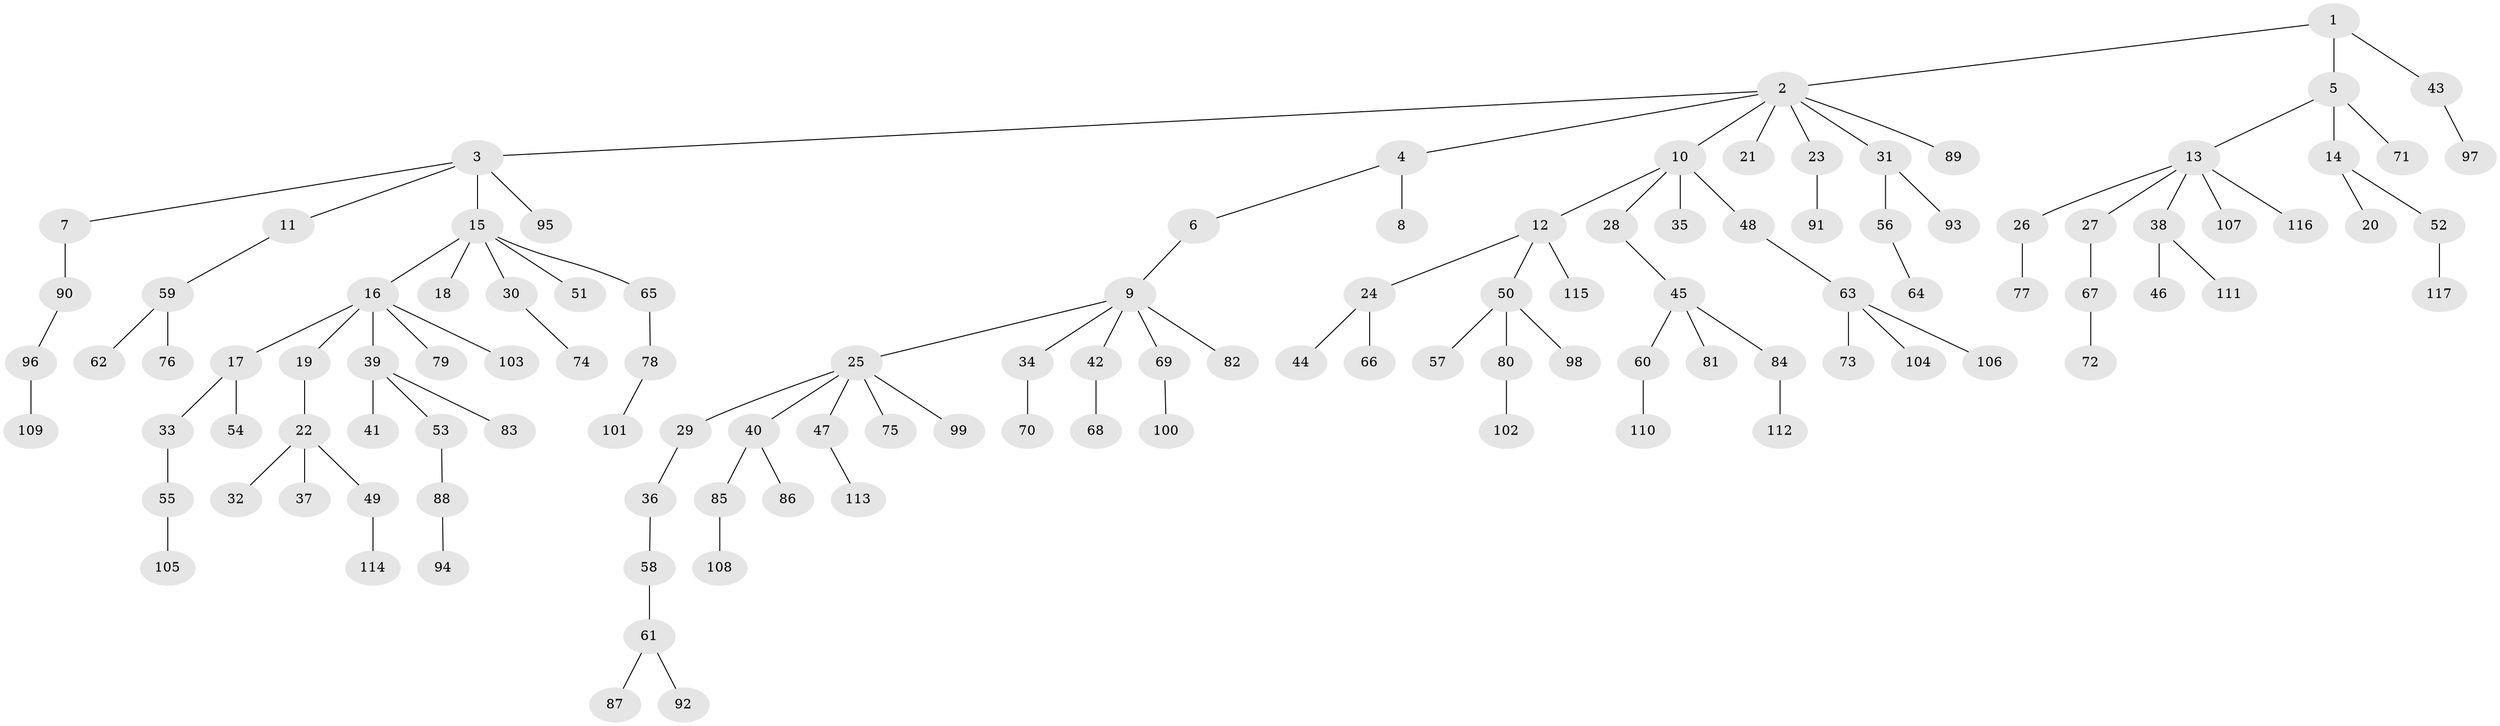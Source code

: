 // coarse degree distribution, {3: 0.1, 11: 0.0125, 5: 0.0375, 2: 0.225, 1: 0.5625, 6: 0.025, 7: 0.0125, 4: 0.025}
// Generated by graph-tools (version 1.1) at 2025/24/03/03/25 07:24:08]
// undirected, 117 vertices, 116 edges
graph export_dot {
graph [start="1"]
  node [color=gray90,style=filled];
  1;
  2;
  3;
  4;
  5;
  6;
  7;
  8;
  9;
  10;
  11;
  12;
  13;
  14;
  15;
  16;
  17;
  18;
  19;
  20;
  21;
  22;
  23;
  24;
  25;
  26;
  27;
  28;
  29;
  30;
  31;
  32;
  33;
  34;
  35;
  36;
  37;
  38;
  39;
  40;
  41;
  42;
  43;
  44;
  45;
  46;
  47;
  48;
  49;
  50;
  51;
  52;
  53;
  54;
  55;
  56;
  57;
  58;
  59;
  60;
  61;
  62;
  63;
  64;
  65;
  66;
  67;
  68;
  69;
  70;
  71;
  72;
  73;
  74;
  75;
  76;
  77;
  78;
  79;
  80;
  81;
  82;
  83;
  84;
  85;
  86;
  87;
  88;
  89;
  90;
  91;
  92;
  93;
  94;
  95;
  96;
  97;
  98;
  99;
  100;
  101;
  102;
  103;
  104;
  105;
  106;
  107;
  108;
  109;
  110;
  111;
  112;
  113;
  114;
  115;
  116;
  117;
  1 -- 2;
  1 -- 5;
  1 -- 43;
  2 -- 3;
  2 -- 4;
  2 -- 10;
  2 -- 21;
  2 -- 23;
  2 -- 31;
  2 -- 89;
  3 -- 7;
  3 -- 11;
  3 -- 15;
  3 -- 95;
  4 -- 6;
  4 -- 8;
  5 -- 13;
  5 -- 14;
  5 -- 71;
  6 -- 9;
  7 -- 90;
  9 -- 25;
  9 -- 34;
  9 -- 42;
  9 -- 69;
  9 -- 82;
  10 -- 12;
  10 -- 28;
  10 -- 35;
  10 -- 48;
  11 -- 59;
  12 -- 24;
  12 -- 50;
  12 -- 115;
  13 -- 26;
  13 -- 27;
  13 -- 38;
  13 -- 107;
  13 -- 116;
  14 -- 20;
  14 -- 52;
  15 -- 16;
  15 -- 18;
  15 -- 30;
  15 -- 51;
  15 -- 65;
  16 -- 17;
  16 -- 19;
  16 -- 39;
  16 -- 79;
  16 -- 103;
  17 -- 33;
  17 -- 54;
  19 -- 22;
  22 -- 32;
  22 -- 37;
  22 -- 49;
  23 -- 91;
  24 -- 44;
  24 -- 66;
  25 -- 29;
  25 -- 40;
  25 -- 47;
  25 -- 75;
  25 -- 99;
  26 -- 77;
  27 -- 67;
  28 -- 45;
  29 -- 36;
  30 -- 74;
  31 -- 56;
  31 -- 93;
  33 -- 55;
  34 -- 70;
  36 -- 58;
  38 -- 46;
  38 -- 111;
  39 -- 41;
  39 -- 53;
  39 -- 83;
  40 -- 85;
  40 -- 86;
  42 -- 68;
  43 -- 97;
  45 -- 60;
  45 -- 81;
  45 -- 84;
  47 -- 113;
  48 -- 63;
  49 -- 114;
  50 -- 57;
  50 -- 80;
  50 -- 98;
  52 -- 117;
  53 -- 88;
  55 -- 105;
  56 -- 64;
  58 -- 61;
  59 -- 62;
  59 -- 76;
  60 -- 110;
  61 -- 87;
  61 -- 92;
  63 -- 73;
  63 -- 104;
  63 -- 106;
  65 -- 78;
  67 -- 72;
  69 -- 100;
  78 -- 101;
  80 -- 102;
  84 -- 112;
  85 -- 108;
  88 -- 94;
  90 -- 96;
  96 -- 109;
}
